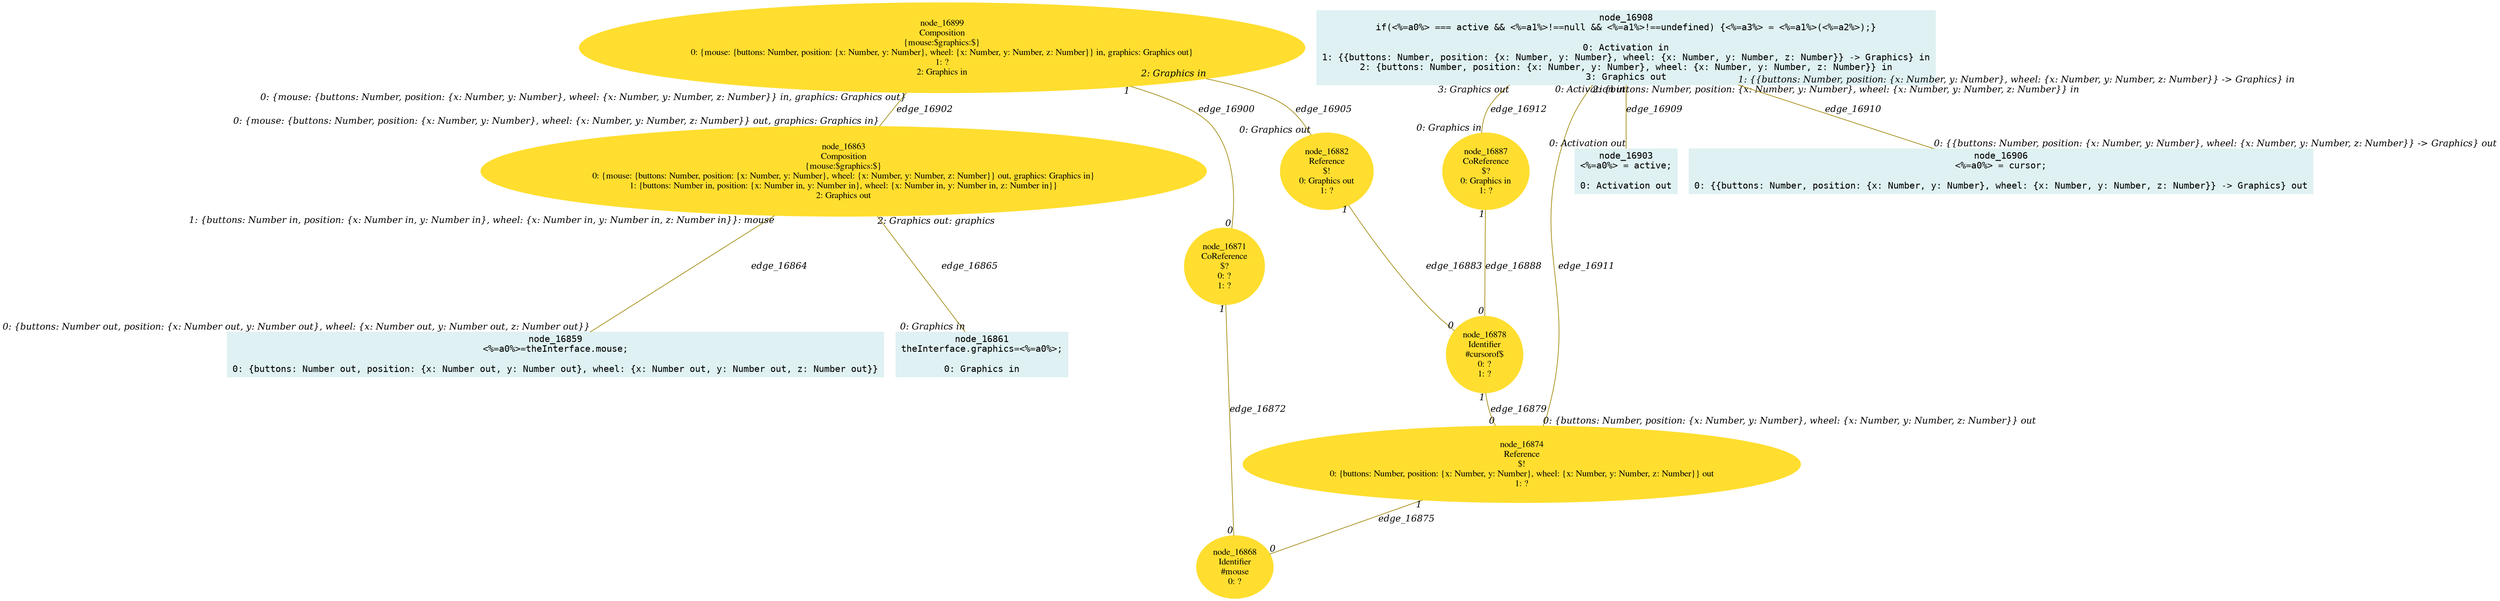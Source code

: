 digraph g{node_16859 [shape="box", style="filled", color="#dff1f2", fontname="Courier", label="node_16859
<%=a0%>=theInterface.mouse;

0: {buttons: Number out, position: {x: Number out, y: Number out}, wheel: {x: Number out, y: Number out, z: Number out}}" ]
node_16861 [shape="box", style="filled", color="#dff1f2", fontname="Courier", label="node_16861
theInterface.graphics=<%=a0%>;

0: Graphics in" ]
node_16863 [shape="ellipse", style="filled", color="#ffde2f", fontname="Times", label="node_16863
Composition
{mouse:$graphics:$}
0: {mouse: {buttons: Number, position: {x: Number, y: Number}, wheel: {x: Number, y: Number, z: Number}} out, graphics: Graphics in}
1: {buttons: Number in, position: {x: Number in, y: Number in}, wheel: {x: Number in, y: Number in, z: Number in}}
2: Graphics out" ]
node_16868 [shape="ellipse", style="filled", color="#ffde2f", fontname="Times", label="node_16868
Identifier
#mouse
0: ?" ]
node_16871 [shape="ellipse", style="filled", color="#ffde2f", fontname="Times", label="node_16871
CoReference
$?
0: ?
1: ?" ]
node_16874 [shape="ellipse", style="filled", color="#ffde2f", fontname="Times", label="node_16874
Reference
$!
0: {buttons: Number, position: {x: Number, y: Number}, wheel: {x: Number, y: Number, z: Number}} out
1: ?" ]
node_16878 [shape="ellipse", style="filled", color="#ffde2f", fontname="Times", label="node_16878
Identifier
#cursorof$
0: ?
1: ?" ]
node_16882 [shape="ellipse", style="filled", color="#ffde2f", fontname="Times", label="node_16882
Reference
$!
0: Graphics out
1: ?" ]
node_16887 [shape="ellipse", style="filled", color="#ffde2f", fontname="Times", label="node_16887
CoReference
$?
0: Graphics in
1: ?" ]
node_16899 [shape="ellipse", style="filled", color="#ffde2f", fontname="Times", label="node_16899
Composition
{mouse:$graphics:$}
0: {mouse: {buttons: Number, position: {x: Number, y: Number}, wheel: {x: Number, y: Number, z: Number}} in, graphics: Graphics out}
1: ?
2: Graphics in" ]
node_16903 [shape="box", style="filled", color="#dff1f2", fontname="Courier", label="node_16903
<%=a0%> = active;

0: Activation out" ]
node_16906 [shape="box", style="filled", color="#dff1f2", fontname="Courier", label="node_16906
<%=a0%> = cursor;

0: {{buttons: Number, position: {x: Number, y: Number}, wheel: {x: Number, y: Number, z: Number}} -> Graphics} out" ]
node_16908 [shape="box", style="filled", color="#dff1f2", fontname="Courier", label="node_16908
if(<%=a0%> === active && <%=a1%>!==null && <%=a1%>!==undefined) {<%=a3%> = <%=a1%>(<%=a2%>);}

0: Activation in
1: {{buttons: Number, position: {x: Number, y: Number}, wheel: {x: Number, y: Number, z: Number}} -> Graphics} in
2: {buttons: Number, position: {x: Number, y: Number}, wheel: {x: Number, y: Number, z: Number}} in
3: Graphics out" ]
node_16863 -> node_16859 [dir=none, arrowHead=none, fontname="Times-Italic", arrowsize=1, color="#9d8400", label="edge_16864",  headlabel="0: {buttons: Number out, position: {x: Number out, y: Number out}, wheel: {x: Number out, y: Number out, z: Number out}}", taillabel="1: {buttons: Number in, position: {x: Number in, y: Number in}, wheel: {x: Number in, y: Number in, z: Number in}}: mouse" ]
node_16863 -> node_16861 [dir=none, arrowHead=none, fontname="Times-Italic", arrowsize=1, color="#9d8400", label="edge_16865",  headlabel="0: Graphics in", taillabel="2: Graphics out: graphics" ]
node_16871 -> node_16868 [dir=none, arrowHead=none, fontname="Times-Italic", arrowsize=1, color="#9d8400", label="edge_16872",  headlabel="0", taillabel="1" ]
node_16874 -> node_16868 [dir=none, arrowHead=none, fontname="Times-Italic", arrowsize=1, color="#9d8400", label="edge_16875",  headlabel="0", taillabel="1" ]
node_16878 -> node_16874 [dir=none, arrowHead=none, fontname="Times-Italic", arrowsize=1, color="#9d8400", label="edge_16879",  headlabel="0", taillabel="1" ]
node_16882 -> node_16878 [dir=none, arrowHead=none, fontname="Times-Italic", arrowsize=1, color="#9d8400", label="edge_16883",  headlabel="0", taillabel="1" ]
node_16887 -> node_16878 [dir=none, arrowHead=none, fontname="Times-Italic", arrowsize=1, color="#9d8400", label="edge_16888",  headlabel="0", taillabel="1" ]
node_16899 -> node_16871 [dir=none, arrowHead=none, fontname="Times-Italic", arrowsize=1, color="#9d8400", label="edge_16900",  headlabel="0", taillabel="1" ]
node_16899 -> node_16863 [dir=none, arrowHead=none, fontname="Times-Italic", arrowsize=1, color="#9d8400", label="edge_16902",  headlabel="0: {mouse: {buttons: Number, position: {x: Number, y: Number}, wheel: {x: Number, y: Number, z: Number}} out, graphics: Graphics in}", taillabel="0: {mouse: {buttons: Number, position: {x: Number, y: Number}, wheel: {x: Number, y: Number, z: Number}} in, graphics: Graphics out}" ]
node_16899 -> node_16882 [dir=none, arrowHead=none, fontname="Times-Italic", arrowsize=1, color="#9d8400", label="edge_16905",  headlabel="0: Graphics out", taillabel="2: Graphics in" ]
node_16908 -> node_16903 [dir=none, arrowHead=none, fontname="Times-Italic", arrowsize=1, color="#9d8400", label="edge_16909",  headlabel="0: Activation out", taillabel="0: Activation in" ]
node_16908 -> node_16906 [dir=none, arrowHead=none, fontname="Times-Italic", arrowsize=1, color="#9d8400", label="edge_16910",  headlabel="0: {{buttons: Number, position: {x: Number, y: Number}, wheel: {x: Number, y: Number, z: Number}} -> Graphics} out", taillabel="1: {{buttons: Number, position: {x: Number, y: Number}, wheel: {x: Number, y: Number, z: Number}} -> Graphics} in" ]
node_16908 -> node_16874 [dir=none, arrowHead=none, fontname="Times-Italic", arrowsize=1, color="#9d8400", label="edge_16911",  headlabel="0: {buttons: Number, position: {x: Number, y: Number}, wheel: {x: Number, y: Number, z: Number}} out", taillabel="2: {buttons: Number, position: {x: Number, y: Number}, wheel: {x: Number, y: Number, z: Number}} in" ]
node_16908 -> node_16887 [dir=none, arrowHead=none, fontname="Times-Italic", arrowsize=1, color="#9d8400", label="edge_16912",  headlabel="0: Graphics in", taillabel="3: Graphics out" ]
}